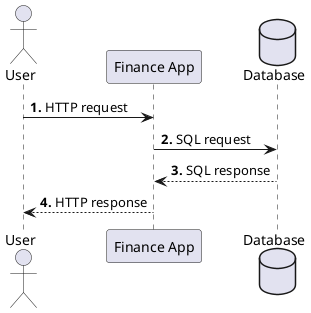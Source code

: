 @startuml sequencedemo
actor User as Foo
participant "Finance App" as Foo2
database Database as Foo3
autonumber "<b>."

Foo -> Foo2: HTTP request
Foo2 -> Foo3: SQL request
Foo3 --> Foo2: SQL response
Foo2 --> Foo: HTTP response
@enduml
